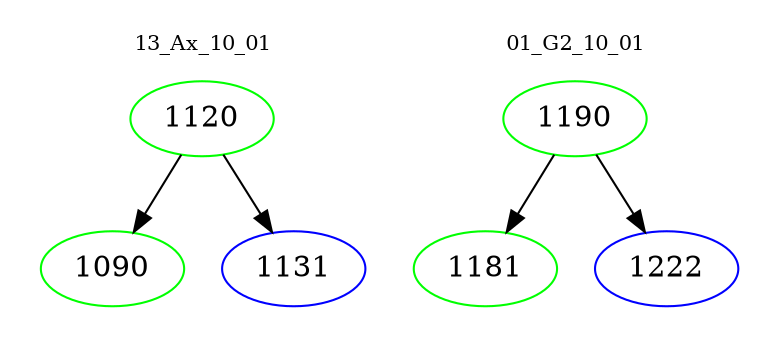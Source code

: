 digraph{
subgraph cluster_0 {
color = white
label = "13_Ax_10_01";
fontsize=10;
T0_1120 [label="1120", color="green"]
T0_1120 -> T0_1090 [color="black"]
T0_1090 [label="1090", color="green"]
T0_1120 -> T0_1131 [color="black"]
T0_1131 [label="1131", color="blue"]
}
subgraph cluster_1 {
color = white
label = "01_G2_10_01";
fontsize=10;
T1_1190 [label="1190", color="green"]
T1_1190 -> T1_1181 [color="black"]
T1_1181 [label="1181", color="green"]
T1_1190 -> T1_1222 [color="black"]
T1_1222 [label="1222", color="blue"]
}
}
